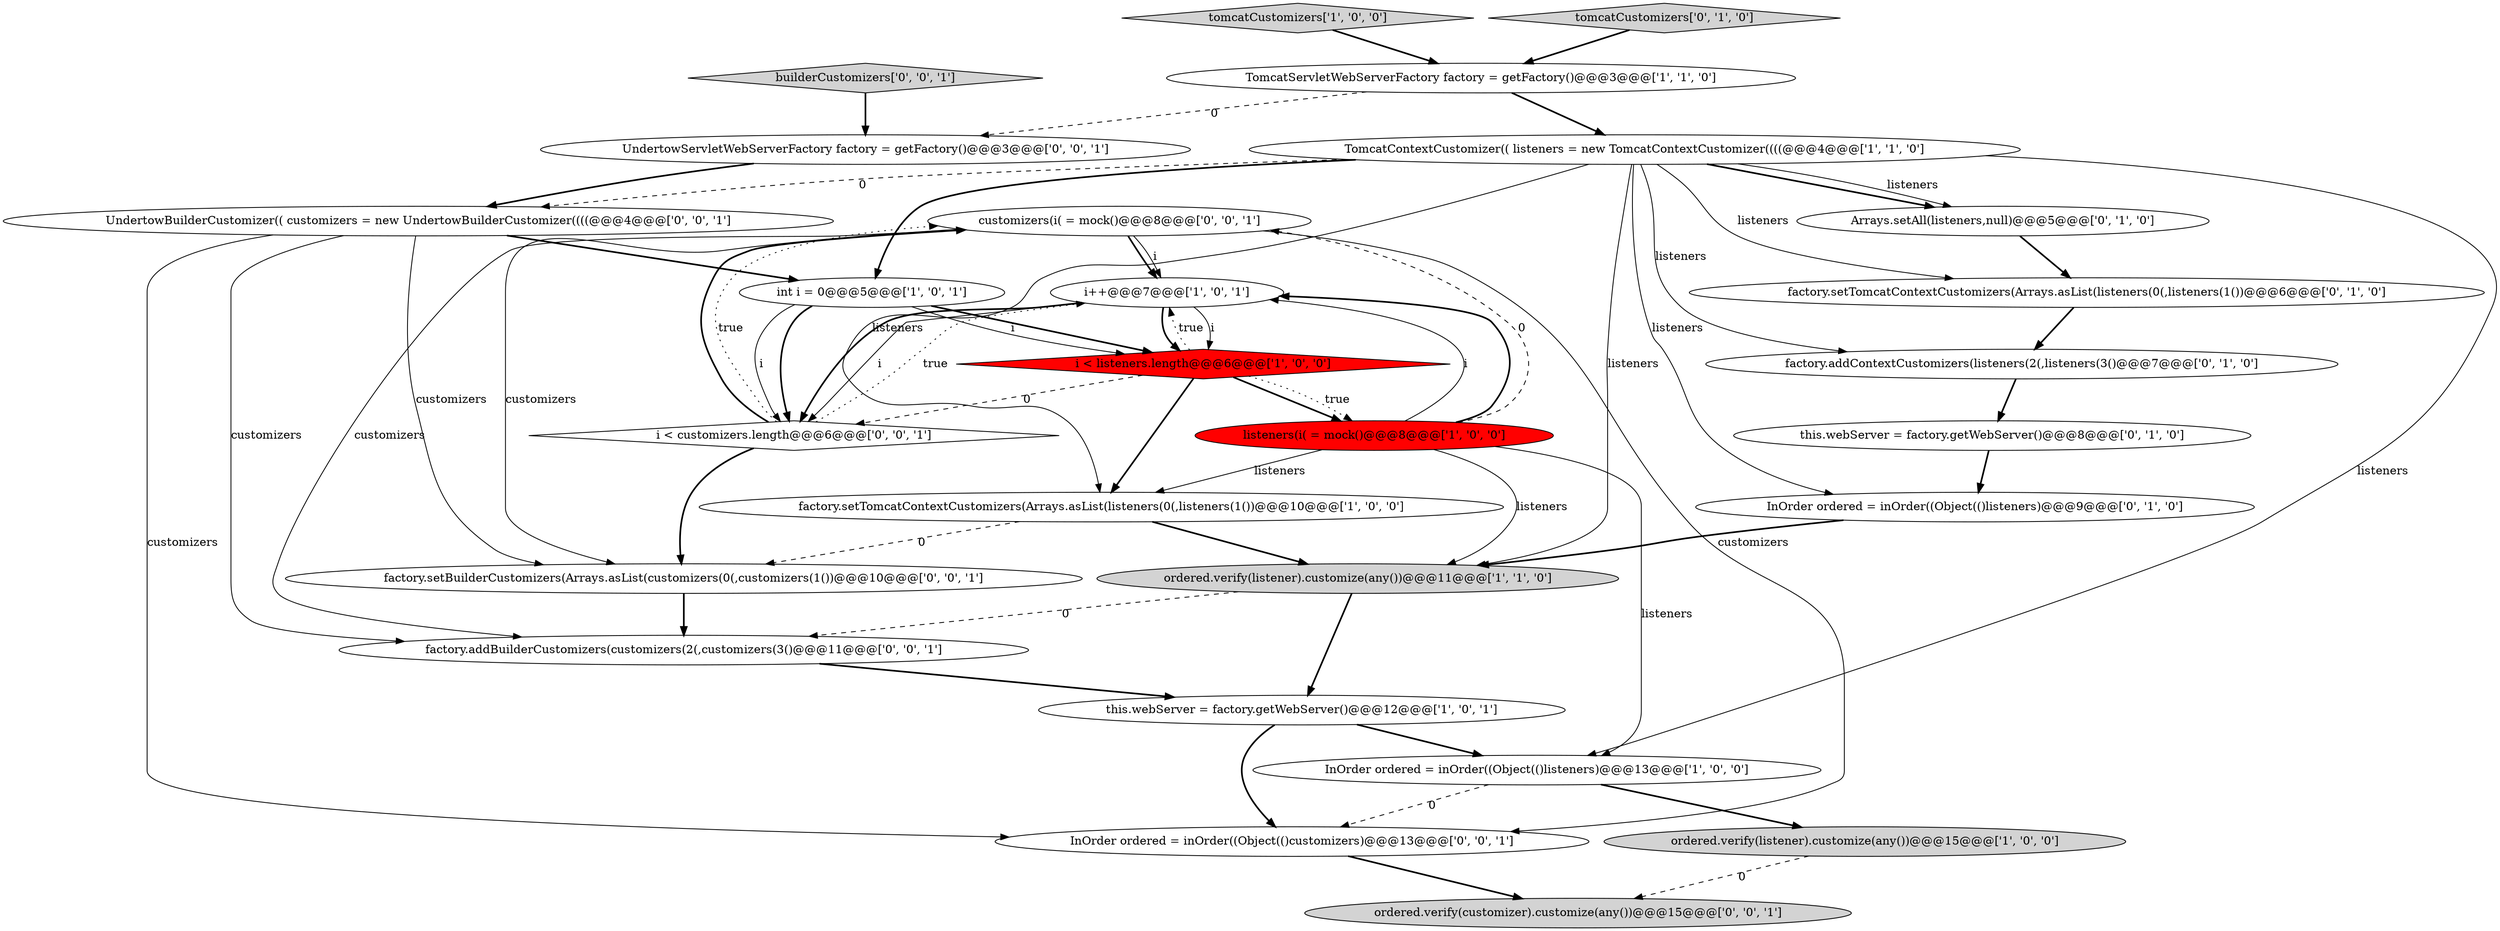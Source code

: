 digraph {
12 [style = filled, label = "Arrays.setAll(listeners,null)@@@5@@@['0', '1', '0']", fillcolor = white, shape = ellipse image = "AAA0AAABBB2BBB"];
6 [style = filled, label = "int i = 0@@@5@@@['1', '0', '1']", fillcolor = white, shape = ellipse image = "AAA0AAABBB1BBB"];
23 [style = filled, label = "factory.setBuilderCustomizers(Arrays.asList(customizers(0(,customizers(1())@@@10@@@['0', '0', '1']", fillcolor = white, shape = ellipse image = "AAA0AAABBB3BBB"];
16 [style = filled, label = "InOrder ordered = inOrder((Object(()listeners)@@@9@@@['0', '1', '0']", fillcolor = white, shape = ellipse image = "AAA0AAABBB2BBB"];
1 [style = filled, label = "listeners(i( = mock()@@@8@@@['1', '0', '0']", fillcolor = red, shape = ellipse image = "AAA1AAABBB1BBB"];
4 [style = filled, label = "tomcatCustomizers['1', '0', '0']", fillcolor = lightgray, shape = diamond image = "AAA0AAABBB1BBB"];
15 [style = filled, label = "this.webServer = factory.getWebServer()@@@8@@@['0', '1', '0']", fillcolor = white, shape = ellipse image = "AAA0AAABBB2BBB"];
13 [style = filled, label = "factory.setTomcatContextCustomizers(Arrays.asList(listeners(0(,listeners(1())@@@6@@@['0', '1', '0']", fillcolor = white, shape = ellipse image = "AAA0AAABBB2BBB"];
19 [style = filled, label = "customizers(i( = mock()@@@8@@@['0', '0', '1']", fillcolor = white, shape = ellipse image = "AAA0AAABBB3BBB"];
21 [style = filled, label = "factory.addBuilderCustomizers(customizers(2(,customizers(3()@@@11@@@['0', '0', '1']", fillcolor = white, shape = ellipse image = "AAA0AAABBB3BBB"];
24 [style = filled, label = "UndertowBuilderCustomizer(( customizers = new UndertowBuilderCustomizer((((@@@4@@@['0', '0', '1']", fillcolor = white, shape = ellipse image = "AAA0AAABBB3BBB"];
7 [style = filled, label = "InOrder ordered = inOrder((Object(()listeners)@@@13@@@['1', '0', '0']", fillcolor = white, shape = ellipse image = "AAA0AAABBB1BBB"];
20 [style = filled, label = "i < customizers.length@@@6@@@['0', '0', '1']", fillcolor = white, shape = diamond image = "AAA0AAABBB3BBB"];
9 [style = filled, label = "TomcatServletWebServerFactory factory = getFactory()@@@3@@@['1', '1', '0']", fillcolor = white, shape = ellipse image = "AAA0AAABBB1BBB"];
11 [style = filled, label = "this.webServer = factory.getWebServer()@@@12@@@['1', '0', '1']", fillcolor = white, shape = ellipse image = "AAA0AAABBB1BBB"];
0 [style = filled, label = "TomcatContextCustomizer(( listeners = new TomcatContextCustomizer((((@@@4@@@['1', '1', '0']", fillcolor = white, shape = ellipse image = "AAA0AAABBB1BBB"];
25 [style = filled, label = "UndertowServletWebServerFactory factory = getFactory()@@@3@@@['0', '0', '1']", fillcolor = white, shape = ellipse image = "AAA0AAABBB3BBB"];
17 [style = filled, label = "factory.addContextCustomizers(listeners(2(,listeners(3()@@@7@@@['0', '1', '0']", fillcolor = white, shape = ellipse image = "AAA0AAABBB2BBB"];
10 [style = filled, label = "factory.setTomcatContextCustomizers(Arrays.asList(listeners(0(,listeners(1())@@@10@@@['1', '0', '0']", fillcolor = white, shape = ellipse image = "AAA0AAABBB1BBB"];
3 [style = filled, label = "i < listeners.length@@@6@@@['1', '0', '0']", fillcolor = red, shape = diamond image = "AAA1AAABBB1BBB"];
14 [style = filled, label = "tomcatCustomizers['0', '1', '0']", fillcolor = lightgray, shape = diamond image = "AAA0AAABBB2BBB"];
26 [style = filled, label = "builderCustomizers['0', '0', '1']", fillcolor = lightgray, shape = diamond image = "AAA0AAABBB3BBB"];
5 [style = filled, label = "i++@@@7@@@['1', '0', '1']", fillcolor = white, shape = ellipse image = "AAA0AAABBB1BBB"];
8 [style = filled, label = "ordered.verify(listener).customize(any())@@@15@@@['1', '0', '0']", fillcolor = lightgray, shape = ellipse image = "AAA0AAABBB1BBB"];
18 [style = filled, label = "ordered.verify(customizer).customize(any())@@@15@@@['0', '0', '1']", fillcolor = lightgray, shape = ellipse image = "AAA0AAABBB3BBB"];
2 [style = filled, label = "ordered.verify(listener).customize(any())@@@11@@@['1', '1', '0']", fillcolor = lightgray, shape = ellipse image = "AAA0AAABBB1BBB"];
22 [style = filled, label = "InOrder ordered = inOrder((Object(()customizers)@@@13@@@['0', '0', '1']", fillcolor = white, shape = ellipse image = "AAA0AAABBB3BBB"];
1->5 [style = bold, label=""];
5->3 [style = bold, label=""];
4->9 [style = bold, label=""];
6->3 [style = bold, label=""];
6->20 [style = solid, label="i"];
9->0 [style = bold, label=""];
19->23 [style = solid, label="customizers"];
3->1 [style = bold, label=""];
5->20 [style = bold, label=""];
5->3 [style = solid, label="i"];
0->6 [style = bold, label=""];
5->20 [style = solid, label="i"];
0->12 [style = bold, label=""];
26->25 [style = bold, label=""];
1->5 [style = solid, label="i"];
1->19 [style = dashed, label="0"];
19->22 [style = solid, label="customizers"];
24->23 [style = solid, label="customizers"];
0->16 [style = solid, label="listeners"];
16->2 [style = bold, label=""];
7->8 [style = bold, label=""];
15->16 [style = bold, label=""];
0->10 [style = solid, label="listeners"];
0->13 [style = solid, label="listeners"];
19->21 [style = solid, label="customizers"];
6->20 [style = bold, label=""];
19->5 [style = bold, label=""];
3->10 [style = bold, label=""];
12->13 [style = bold, label=""];
13->17 [style = bold, label=""];
25->24 [style = bold, label=""];
24->21 [style = solid, label="customizers"];
22->18 [style = bold, label=""];
1->2 [style = solid, label="listeners"];
3->5 [style = dotted, label="true"];
20->23 [style = bold, label=""];
23->21 [style = bold, label=""];
21->11 [style = bold, label=""];
2->21 [style = dashed, label="0"];
19->5 [style = solid, label="i"];
0->17 [style = solid, label="listeners"];
9->25 [style = dashed, label="0"];
3->20 [style = dashed, label="0"];
17->15 [style = bold, label=""];
11->22 [style = bold, label=""];
1->10 [style = solid, label="listeners"];
0->24 [style = dashed, label="0"];
8->18 [style = dashed, label="0"];
14->9 [style = bold, label=""];
10->2 [style = bold, label=""];
0->12 [style = solid, label="listeners"];
24->22 [style = solid, label="customizers"];
20->19 [style = dotted, label="true"];
20->5 [style = dotted, label="true"];
20->19 [style = bold, label=""];
24->6 [style = bold, label=""];
10->23 [style = dashed, label="0"];
3->1 [style = dotted, label="true"];
7->22 [style = dashed, label="0"];
2->11 [style = bold, label=""];
0->7 [style = solid, label="listeners"];
11->7 [style = bold, label=""];
6->3 [style = solid, label="i"];
1->7 [style = solid, label="listeners"];
0->2 [style = solid, label="listeners"];
}
